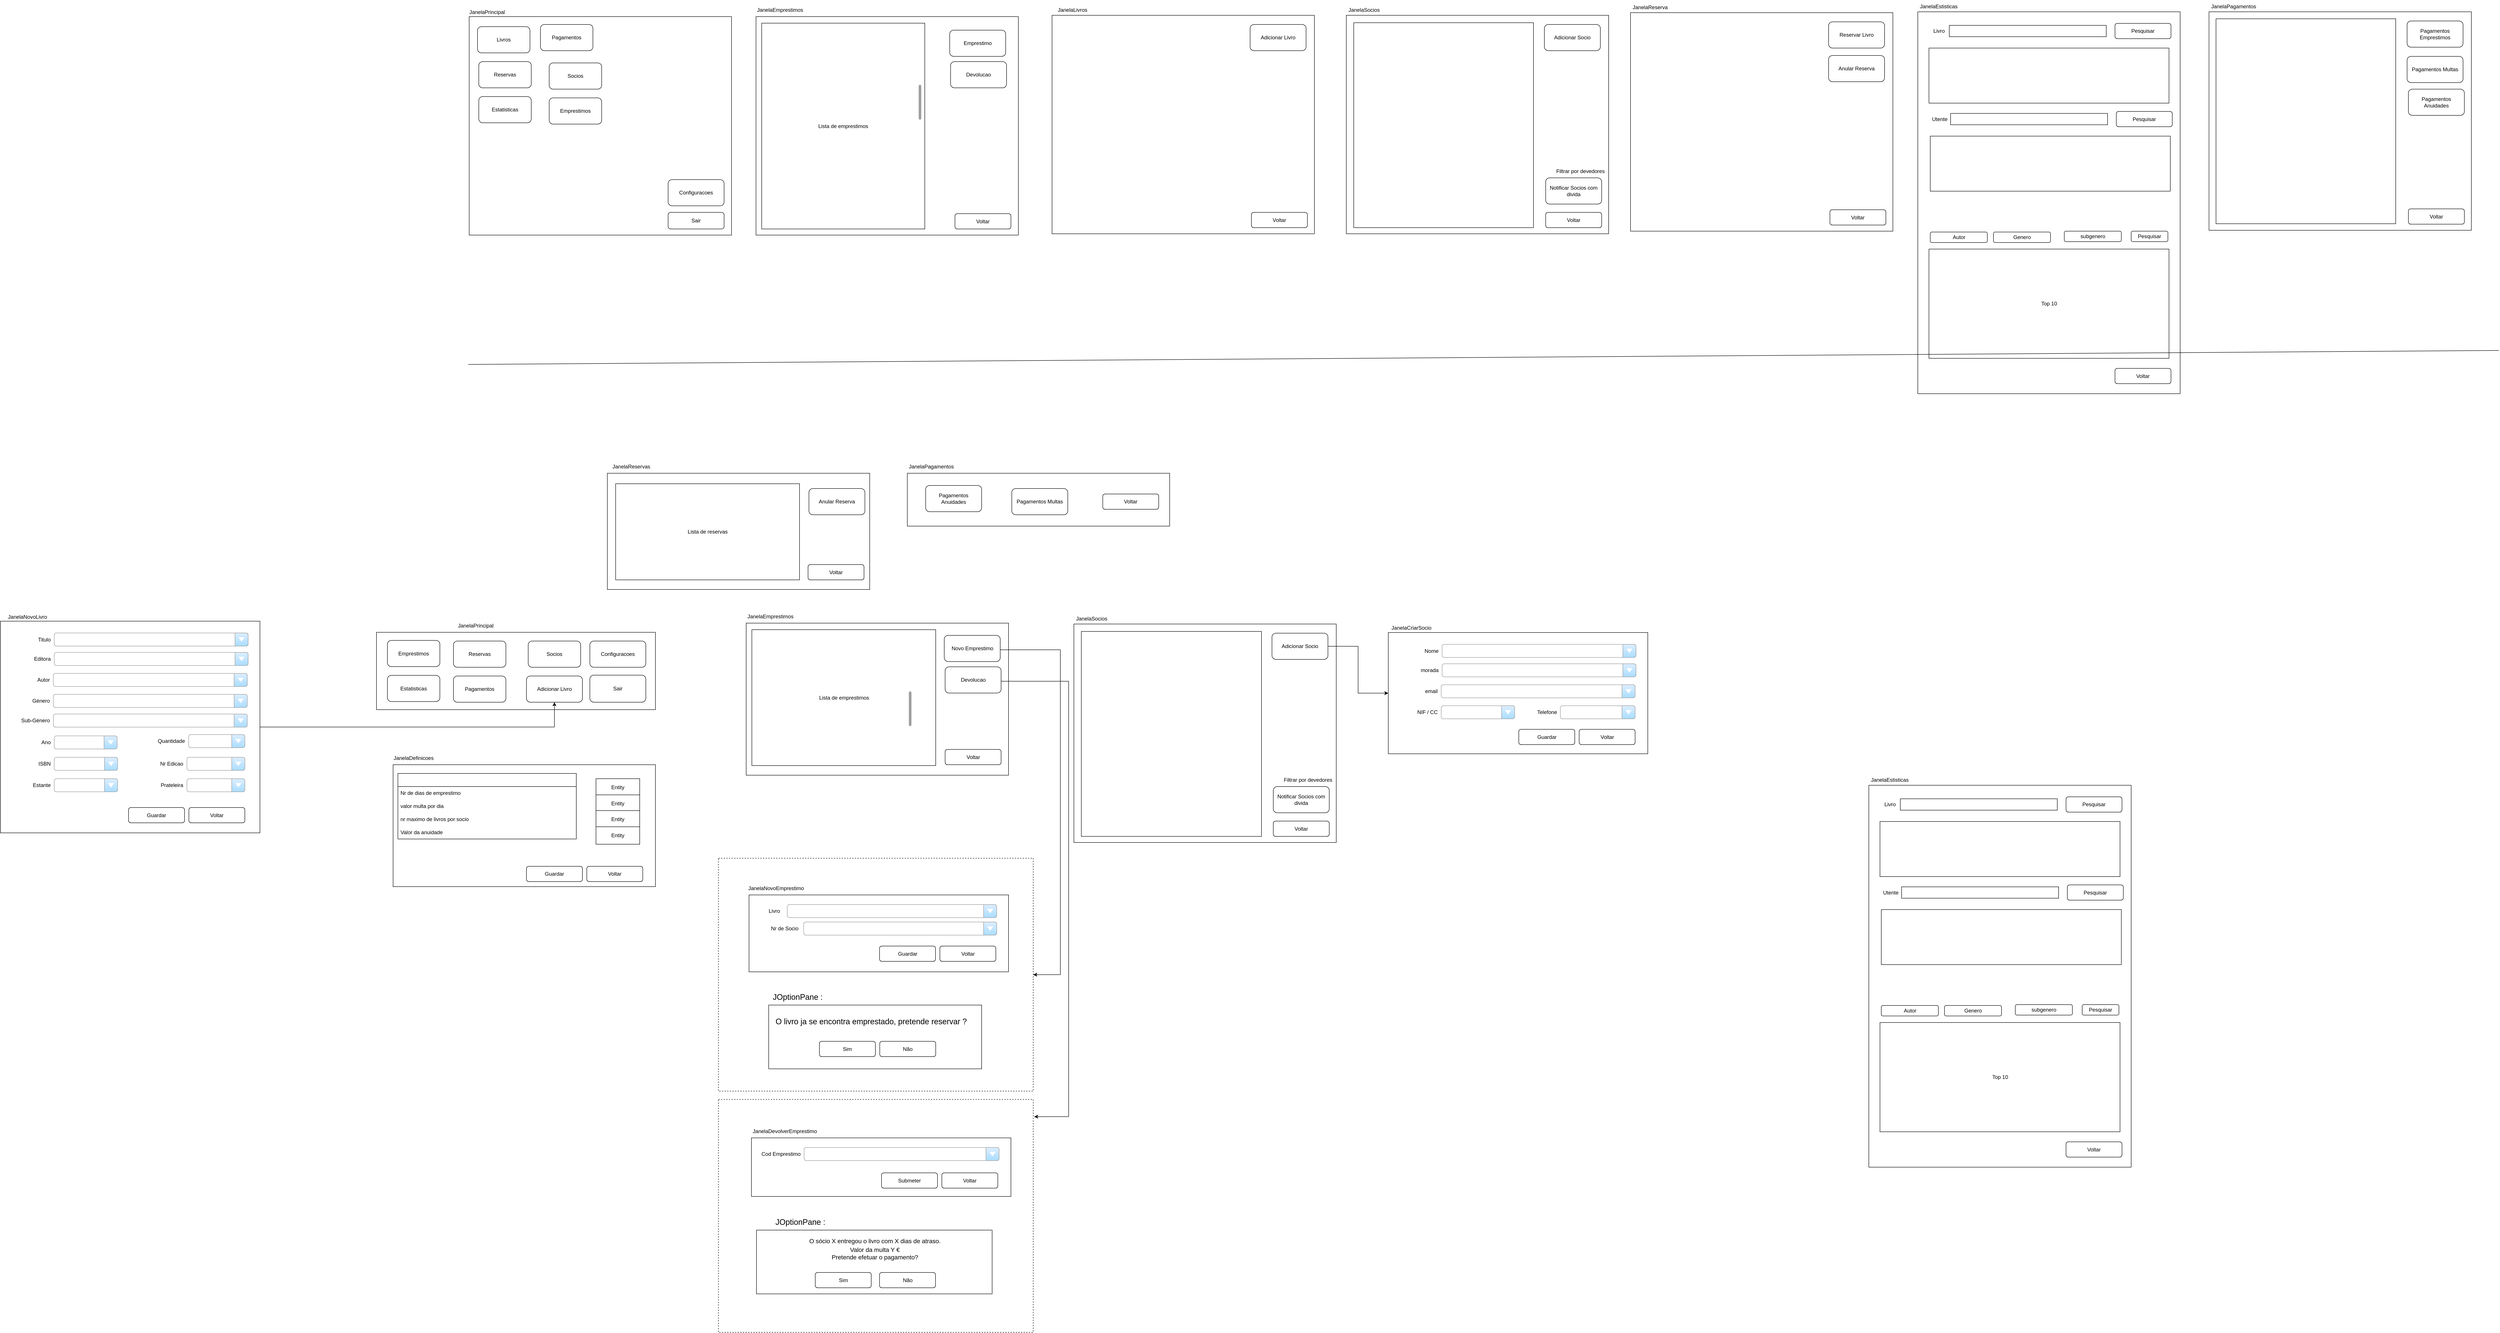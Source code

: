 <mxfile version="24.3.1" type="device">
  <diagram id="23iRSUPoRavnBvh4doch" name="Page-1">
    <mxGraphModel dx="6997" dy="2903" grid="0" gridSize="10" guides="1" tooltips="1" connect="1" arrows="1" fold="1" page="0" pageScale="1" pageWidth="827" pageHeight="1169" math="0" shadow="0">
      <root>
        <mxCell id="0" />
        <mxCell id="1" parent="0" />
        <mxCell id="NTMEfr_3e5SVXF3FYlu_-295" value="" style="rounded=0;whiteSpace=wrap;html=1;" vertex="1" parent="1">
          <mxGeometry x="-216" y="703" width="600" height="121" as="geometry" />
        </mxCell>
        <mxCell id="NTMEfr_3e5SVXF3FYlu_-289" value="" style="rounded=0;whiteSpace=wrap;html=1;" vertex="1" parent="1">
          <mxGeometry x="-902" y="703" width="600" height="266" as="geometry" />
        </mxCell>
        <mxCell id="NTMEfr_3e5SVXF3FYlu_-290" value="Voltar" style="rounded=1;whiteSpace=wrap;html=1;" vertex="1" parent="1">
          <mxGeometry x="-443" y="912" width="128" height="35" as="geometry" />
        </mxCell>
        <mxCell id="NTMEfr_3e5SVXF3FYlu_-225" value="" style="rounded=0;whiteSpace=wrap;html=1;fillColor=none;dashed=1;" vertex="1" parent="1">
          <mxGeometry x="-648" y="2136" width="720" height="533" as="geometry" />
        </mxCell>
        <mxCell id="NTMEfr_3e5SVXF3FYlu_-200" value="" style="rounded=0;whiteSpace=wrap;html=1;fillColor=none;dashed=1;" vertex="1" parent="1">
          <mxGeometry x="-648" y="1584" width="720" height="533" as="geometry" />
        </mxCell>
        <mxCell id="NTMEfr_3e5SVXF3FYlu_-193" value="" style="rounded=0;whiteSpace=wrap;html=1;" vertex="1" parent="1">
          <mxGeometry x="-533" y="1920" width="487" height="146" as="geometry" />
        </mxCell>
        <mxCell id="NTMEfr_3e5SVXF3FYlu_-19" value="" style="rounded=0;whiteSpace=wrap;html=1;" vertex="1" parent="1">
          <mxGeometry x="-562" y="-342" width="600" height="500" as="geometry" />
        </mxCell>
        <mxCell id="NTMEfr_3e5SVXF3FYlu_-22" value="Lista de emprestimos" style="rounded=0;whiteSpace=wrap;html=1;" vertex="1" parent="1">
          <mxGeometry x="-549" y="-327" width="373" height="471" as="geometry" />
        </mxCell>
        <mxCell id="2" value="" style="rounded=0;whiteSpace=wrap;html=1;" parent="1" vertex="1">
          <mxGeometry x="-1218" y="-342" width="600" height="500" as="geometry" />
        </mxCell>
        <mxCell id="NTMEfr_3e5SVXF3FYlu_-9" value="JanelaPrincipal" style="text;html=1;align=center;verticalAlign=middle;whiteSpace=wrap;rounded=0;" vertex="1" parent="1">
          <mxGeometry x="-1207" y="-367" width="60" height="30" as="geometry" />
        </mxCell>
        <mxCell id="NTMEfr_3e5SVXF3FYlu_-10" value="Configuracoes" style="rounded=1;whiteSpace=wrap;html=1;" vertex="1" parent="1">
          <mxGeometry x="-763" y="31" width="128" height="60" as="geometry" />
        </mxCell>
        <mxCell id="NTMEfr_3e5SVXF3FYlu_-11" value="Sair" style="rounded=1;whiteSpace=wrap;html=1;" vertex="1" parent="1">
          <mxGeometry x="-763" y="106" width="128" height="38" as="geometry" />
        </mxCell>
        <mxCell id="NTMEfr_3e5SVXF3FYlu_-12" value="Emprestimos" style="rounded=1;whiteSpace=wrap;html=1;" vertex="1" parent="1">
          <mxGeometry x="-1035" y="-156" width="120" height="60" as="geometry" />
        </mxCell>
        <mxCell id="NTMEfr_3e5SVXF3FYlu_-13" value="Livros" style="rounded=1;whiteSpace=wrap;html=1;" vertex="1" parent="1">
          <mxGeometry x="-1199" y="-319" width="120" height="60" as="geometry" />
        </mxCell>
        <mxCell id="NTMEfr_3e5SVXF3FYlu_-14" value="Reservas" style="rounded=1;whiteSpace=wrap;html=1;" vertex="1" parent="1">
          <mxGeometry x="-1196" y="-239" width="120" height="60" as="geometry" />
        </mxCell>
        <mxCell id="NTMEfr_3e5SVXF3FYlu_-15" value="Socios" style="rounded=1;whiteSpace=wrap;html=1;" vertex="1" parent="1">
          <mxGeometry x="-1035" y="-236" width="120" height="60" as="geometry" />
        </mxCell>
        <mxCell id="NTMEfr_3e5SVXF3FYlu_-16" value="Pagamentos" style="rounded=1;whiteSpace=wrap;html=1;" vertex="1" parent="1">
          <mxGeometry x="-1055" y="-324" width="120" height="60" as="geometry" />
        </mxCell>
        <mxCell id="NTMEfr_3e5SVXF3FYlu_-17" value="Estatisticas" style="rounded=1;whiteSpace=wrap;html=1;" vertex="1" parent="1">
          <mxGeometry x="-1196" y="-159" width="120" height="60" as="geometry" />
        </mxCell>
        <mxCell id="NTMEfr_3e5SVXF3FYlu_-20" value="JanelaEmprestimos" style="text;html=1;align=center;verticalAlign=middle;whiteSpace=wrap;rounded=0;" vertex="1" parent="1">
          <mxGeometry x="-562" y="-372" width="110" height="30" as="geometry" />
        </mxCell>
        <mxCell id="NTMEfr_3e5SVXF3FYlu_-21" value="" style="html=1;verticalLabelPosition=bottom;labelBackgroundColor=#ffffff;verticalAlign=top;shadow=0;dashed=0;strokeWidth=2;shape=mxgraph.ios7.misc.scroll_(vertical);fillColor=#a0a0a0;" vertex="1" parent="1">
          <mxGeometry x="-190" y="-186" width="6" height="80" as="geometry" />
        </mxCell>
        <mxCell id="NTMEfr_3e5SVXF3FYlu_-23" value="Emprestimo" style="rounded=1;whiteSpace=wrap;html=1;" vertex="1" parent="1">
          <mxGeometry x="-119" y="-311" width="128" height="60" as="geometry" />
        </mxCell>
        <mxCell id="NTMEfr_3e5SVXF3FYlu_-24" value="Devolucao" style="rounded=1;whiteSpace=wrap;html=1;" vertex="1" parent="1">
          <mxGeometry x="-117" y="-239" width="128" height="60" as="geometry" />
        </mxCell>
        <mxCell id="NTMEfr_3e5SVXF3FYlu_-25" value="Voltar" style="rounded=1;whiteSpace=wrap;html=1;" vertex="1" parent="1">
          <mxGeometry x="-107" y="109" width="128" height="35" as="geometry" />
        </mxCell>
        <mxCell id="NTMEfr_3e5SVXF3FYlu_-26" value="" style="rounded=0;whiteSpace=wrap;html=1;" vertex="1" parent="1">
          <mxGeometry x="115" y="-345" width="600" height="500" as="geometry" />
        </mxCell>
        <mxCell id="NTMEfr_3e5SVXF3FYlu_-28" value="JanelaLivros" style="text;html=1;align=center;verticalAlign=middle;whiteSpace=wrap;rounded=0;" vertex="1" parent="1">
          <mxGeometry x="107" y="-372" width="110" height="30" as="geometry" />
        </mxCell>
        <mxCell id="NTMEfr_3e5SVXF3FYlu_-30" value="Adicionar Livro" style="rounded=1;whiteSpace=wrap;html=1;" vertex="1" parent="1">
          <mxGeometry x="568" y="-324" width="128" height="60" as="geometry" />
        </mxCell>
        <mxCell id="NTMEfr_3e5SVXF3FYlu_-31" value="Voltar" style="rounded=1;whiteSpace=wrap;html=1;" vertex="1" parent="1">
          <mxGeometry x="571" y="106" width="128" height="35" as="geometry" />
        </mxCell>
        <mxCell id="NTMEfr_3e5SVXF3FYlu_-32" value="" style="rounded=0;whiteSpace=wrap;html=1;" vertex="1" parent="1">
          <mxGeometry x="788" y="-345" width="600" height="500" as="geometry" />
        </mxCell>
        <mxCell id="NTMEfr_3e5SVXF3FYlu_-33" value="JanelaSocios" style="text;html=1;align=left;verticalAlign=middle;whiteSpace=wrap;rounded=0;" vertex="1" parent="1">
          <mxGeometry x="791" y="-372" width="110" height="30" as="geometry" />
        </mxCell>
        <mxCell id="NTMEfr_3e5SVXF3FYlu_-34" value="Adicionar Socio" style="rounded=1;whiteSpace=wrap;html=1;" vertex="1" parent="1">
          <mxGeometry x="1241" y="-324" width="128" height="60" as="geometry" />
        </mxCell>
        <mxCell id="NTMEfr_3e5SVXF3FYlu_-35" value="Voltar" style="rounded=1;whiteSpace=wrap;html=1;" vertex="1" parent="1">
          <mxGeometry x="1244" y="106" width="128" height="35" as="geometry" />
        </mxCell>
        <mxCell id="NTMEfr_3e5SVXF3FYlu_-36" value="" style="rounded=0;whiteSpace=wrap;html=1;" vertex="1" parent="1">
          <mxGeometry x="1438" y="-351" width="600" height="500" as="geometry" />
        </mxCell>
        <mxCell id="NTMEfr_3e5SVXF3FYlu_-37" value="JanelaReserva" style="text;html=1;align=left;verticalAlign=middle;whiteSpace=wrap;rounded=0;" vertex="1" parent="1">
          <mxGeometry x="1441" y="-378" width="110" height="30" as="geometry" />
        </mxCell>
        <mxCell id="NTMEfr_3e5SVXF3FYlu_-38" value="Reservar Livro" style="rounded=1;whiteSpace=wrap;html=1;" vertex="1" parent="1">
          <mxGeometry x="1891" y="-330" width="128" height="60" as="geometry" />
        </mxCell>
        <mxCell id="NTMEfr_3e5SVXF3FYlu_-39" value="Voltar" style="rounded=1;whiteSpace=wrap;html=1;" vertex="1" parent="1">
          <mxGeometry x="1894" y="100" width="128" height="35" as="geometry" />
        </mxCell>
        <mxCell id="NTMEfr_3e5SVXF3FYlu_-40" value="Anular Reserva" style="rounded=1;whiteSpace=wrap;html=1;" vertex="1" parent="1">
          <mxGeometry x="1891" y="-253" width="128" height="60" as="geometry" />
        </mxCell>
        <mxCell id="NTMEfr_3e5SVXF3FYlu_-41" value="" style="rounded=0;whiteSpace=wrap;html=1;" vertex="1" parent="1">
          <mxGeometry x="2095" y="-353" width="600" height="874" as="geometry" />
        </mxCell>
        <mxCell id="NTMEfr_3e5SVXF3FYlu_-42" value="JanelaEstisticas" style="text;html=1;align=left;verticalAlign=middle;whiteSpace=wrap;rounded=0;" vertex="1" parent="1">
          <mxGeometry x="2098" y="-380" width="110" height="30" as="geometry" />
        </mxCell>
        <mxCell id="NTMEfr_3e5SVXF3FYlu_-44" value="Voltar" style="rounded=1;whiteSpace=wrap;html=1;" vertex="1" parent="1">
          <mxGeometry x="2546" y="463" width="128" height="35" as="geometry" />
        </mxCell>
        <mxCell id="NTMEfr_3e5SVXF3FYlu_-46" value="" style="rounded=0;whiteSpace=wrap;html=1;" vertex="1" parent="1">
          <mxGeometry x="2167" y="-322" width="359" height="26" as="geometry" />
        </mxCell>
        <mxCell id="NTMEfr_3e5SVXF3FYlu_-47" value="Livro&amp;nbsp;" style="text;html=1;align=right;verticalAlign=middle;whiteSpace=wrap;rounded=0;" vertex="1" parent="1">
          <mxGeometry x="2102" y="-324" width="60" height="30" as="geometry" />
        </mxCell>
        <mxCell id="NTMEfr_3e5SVXF3FYlu_-49" value="Pesquisar" style="rounded=1;whiteSpace=wrap;html=1;" vertex="1" parent="1">
          <mxGeometry x="2546" y="-326.5" width="128" height="35" as="geometry" />
        </mxCell>
        <mxCell id="NTMEfr_3e5SVXF3FYlu_-50" value="" style="rounded=0;whiteSpace=wrap;html=1;" vertex="1" parent="1">
          <mxGeometry x="2120.5" y="-270" width="549" height="126" as="geometry" />
        </mxCell>
        <mxCell id="NTMEfr_3e5SVXF3FYlu_-53" value="" style="rounded=0;whiteSpace=wrap;html=1;" vertex="1" parent="1">
          <mxGeometry x="2170" y="-120.5" width="359" height="26" as="geometry" />
        </mxCell>
        <mxCell id="NTMEfr_3e5SVXF3FYlu_-54" value="Utente" style="text;html=1;align=right;verticalAlign=middle;whiteSpace=wrap;rounded=0;" vertex="1" parent="1">
          <mxGeometry x="2105" y="-122.5" width="60" height="30" as="geometry" />
        </mxCell>
        <mxCell id="NTMEfr_3e5SVXF3FYlu_-55" value="Pesquisar" style="rounded=1;whiteSpace=wrap;html=1;" vertex="1" parent="1">
          <mxGeometry x="2549" y="-125" width="128" height="35" as="geometry" />
        </mxCell>
        <mxCell id="NTMEfr_3e5SVXF3FYlu_-56" value="" style="rounded=0;whiteSpace=wrap;html=1;" vertex="1" parent="1">
          <mxGeometry x="2123.5" y="-68.5" width="549" height="126" as="geometry" />
        </mxCell>
        <mxCell id="NTMEfr_3e5SVXF3FYlu_-57" value="Top 10" style="rounded=0;whiteSpace=wrap;html=1;rotation=0;" vertex="1" parent="1">
          <mxGeometry x="2120.5" y="190" width="549" height="250" as="geometry" />
        </mxCell>
        <mxCell id="NTMEfr_3e5SVXF3FYlu_-58" value="Autor" style="rounded=1;whiteSpace=wrap;html=1;" vertex="1" parent="1">
          <mxGeometry x="2123.5" y="151" width="130.5" height="24" as="geometry" />
        </mxCell>
        <mxCell id="NTMEfr_3e5SVXF3FYlu_-59" value="Genero" style="rounded=1;whiteSpace=wrap;html=1;" vertex="1" parent="1">
          <mxGeometry x="2268" y="151" width="130.5" height="24" as="geometry" />
        </mxCell>
        <mxCell id="NTMEfr_3e5SVXF3FYlu_-60" value="subgenero" style="rounded=1;whiteSpace=wrap;html=1;" vertex="1" parent="1">
          <mxGeometry x="2430" y="149" width="130.5" height="24" as="geometry" />
        </mxCell>
        <mxCell id="NTMEfr_3e5SVXF3FYlu_-61" value="Pesquisar" style="rounded=1;whiteSpace=wrap;html=1;" vertex="1" parent="1">
          <mxGeometry x="2583" y="149" width="84" height="24" as="geometry" />
        </mxCell>
        <mxCell id="NTMEfr_3e5SVXF3FYlu_-63" value="" style="rounded=0;whiteSpace=wrap;html=1;" vertex="1" parent="1">
          <mxGeometry x="2761" y="-353" width="600" height="500" as="geometry" />
        </mxCell>
        <mxCell id="NTMEfr_3e5SVXF3FYlu_-64" value="JanelaPagamentos" style="text;html=1;align=left;verticalAlign=middle;whiteSpace=wrap;rounded=0;" vertex="1" parent="1">
          <mxGeometry x="2764" y="-380" width="110" height="30" as="geometry" />
        </mxCell>
        <mxCell id="NTMEfr_3e5SVXF3FYlu_-65" value="Pagamentos Emprestimos" style="rounded=1;whiteSpace=wrap;html=1;" vertex="1" parent="1">
          <mxGeometry x="3214" y="-332" width="128" height="60" as="geometry" />
        </mxCell>
        <mxCell id="NTMEfr_3e5SVXF3FYlu_-66" value="Voltar" style="rounded=1;whiteSpace=wrap;html=1;" vertex="1" parent="1">
          <mxGeometry x="3217" y="98" width="128" height="35" as="geometry" />
        </mxCell>
        <mxCell id="NTMEfr_3e5SVXF3FYlu_-68" value="Pagamentos Multas" style="rounded=1;whiteSpace=wrap;html=1;" vertex="1" parent="1">
          <mxGeometry x="3214" y="-251" width="128" height="60" as="geometry" />
        </mxCell>
        <mxCell id="NTMEfr_3e5SVXF3FYlu_-69" value="Pagamentos Anuidades" style="rounded=1;whiteSpace=wrap;html=1;" vertex="1" parent="1">
          <mxGeometry x="3217" y="-176" width="128" height="60" as="geometry" />
        </mxCell>
        <mxCell id="NTMEfr_3e5SVXF3FYlu_-70" value="" style="rounded=0;whiteSpace=wrap;html=1;" vertex="1" parent="1">
          <mxGeometry x="2777" y="-337" width="411" height="469" as="geometry" />
        </mxCell>
        <mxCell id="NTMEfr_3e5SVXF3FYlu_-71" value="" style="rounded=0;whiteSpace=wrap;html=1;" vertex="1" parent="1">
          <mxGeometry x="805" y="-328" width="411" height="469" as="geometry" />
        </mxCell>
        <mxCell id="NTMEfr_3e5SVXF3FYlu_-72" value="Notificar Socios com divida" style="rounded=1;whiteSpace=wrap;html=1;" vertex="1" parent="1">
          <mxGeometry x="1244" y="27" width="128" height="60" as="geometry" />
        </mxCell>
        <mxCell id="NTMEfr_3e5SVXF3FYlu_-73" value="" style="shape=image;html=1;verticalAlign=top;verticalLabelPosition=bottom;labelBackgroundColor=#ffffff;imageAspect=0;aspect=fixed;image=https://cdn2.iconfinder.com/data/icons/boxicons-regular-vol-1/24/bx-check-square-128.png" vertex="1" parent="1">
          <mxGeometry x="1244" y="3" width="19" height="19" as="geometry" />
        </mxCell>
        <mxCell id="NTMEfr_3e5SVXF3FYlu_-74" value="Filtrar por devedores" style="text;html=1;align=center;verticalAlign=middle;whiteSpace=wrap;rounded=0;" vertex="1" parent="1">
          <mxGeometry x="1259" y="-3" width="129" height="30" as="geometry" />
        </mxCell>
        <mxCell id="NTMEfr_3e5SVXF3FYlu_-85" value="" style="endArrow=none;html=1;rounded=0;" edge="1" parent="1">
          <mxGeometry width="50" height="50" relative="1" as="geometry">
            <mxPoint x="-1220" y="454" as="sourcePoint" />
            <mxPoint x="3424" y="422" as="targetPoint" />
          </mxGeometry>
        </mxCell>
        <mxCell id="NTMEfr_3e5SVXF3FYlu_-86" value="" style="rounded=0;whiteSpace=wrap;html=1;" vertex="1" parent="1">
          <mxGeometry x="-584.5" y="1046" width="600" height="348" as="geometry" />
        </mxCell>
        <mxCell id="NTMEfr_3e5SVXF3FYlu_-87" value="Lista de emprestimos" style="rounded=0;whiteSpace=wrap;html=1;" vertex="1" parent="1">
          <mxGeometry x="-571.5" y="1061" width="420.5" height="311" as="geometry" />
        </mxCell>
        <mxCell id="NTMEfr_3e5SVXF3FYlu_-88" value="" style="rounded=0;whiteSpace=wrap;html=1;" vertex="1" parent="1">
          <mxGeometry x="-1430" y="1067" width="638" height="177" as="geometry" />
        </mxCell>
        <mxCell id="NTMEfr_3e5SVXF3FYlu_-89" value="JanelaPrincipal" style="text;html=1;align=center;verticalAlign=middle;whiteSpace=wrap;rounded=0;" vertex="1" parent="1">
          <mxGeometry x="-1233" y="1037" width="60" height="30" as="geometry" />
        </mxCell>
        <mxCell id="NTMEfr_3e5SVXF3FYlu_-90" value="Configuracoes" style="rounded=1;whiteSpace=wrap;html=1;" vertex="1" parent="1">
          <mxGeometry x="-942" y="1087" width="128" height="60" as="geometry" />
        </mxCell>
        <mxCell id="NTMEfr_3e5SVXF3FYlu_-91" value="Sair" style="rounded=1;whiteSpace=wrap;html=1;" vertex="1" parent="1">
          <mxGeometry x="-942" y="1165" width="128" height="62" as="geometry" />
        </mxCell>
        <mxCell id="NTMEfr_3e5SVXF3FYlu_-92" value="Emprestimos" style="rounded=1;whiteSpace=wrap;html=1;" vertex="1" parent="1">
          <mxGeometry x="-1405" y="1085.5" width="120" height="60" as="geometry" />
        </mxCell>
        <mxCell id="NTMEfr_3e5SVXF3FYlu_-95" value="Socios" style="rounded=1;whiteSpace=wrap;html=1;" vertex="1" parent="1">
          <mxGeometry x="-1083" y="1087" width="120" height="60" as="geometry" />
        </mxCell>
        <mxCell id="NTMEfr_3e5SVXF3FYlu_-97" value="Estatisticas" style="rounded=1;whiteSpace=wrap;html=1;" vertex="1" parent="1">
          <mxGeometry x="-1405" y="1165.5" width="120" height="60" as="geometry" />
        </mxCell>
        <mxCell id="NTMEfr_3e5SVXF3FYlu_-98" value="JanelaEmprestimos" style="text;html=1;align=center;verticalAlign=middle;whiteSpace=wrap;rounded=0;" vertex="1" parent="1">
          <mxGeometry x="-584.5" y="1016" width="110" height="30" as="geometry" />
        </mxCell>
        <mxCell id="NTMEfr_3e5SVXF3FYlu_-99" value="" style="html=1;verticalLabelPosition=bottom;labelBackgroundColor=#ffffff;verticalAlign=top;shadow=0;dashed=0;strokeWidth=2;shape=mxgraph.ios7.misc.scroll_(vertical);fillColor=#a0a0a0;" vertex="1" parent="1">
          <mxGeometry x="-212.5" y="1202" width="6" height="80" as="geometry" />
        </mxCell>
        <mxCell id="NTMEfr_3e5SVXF3FYlu_-201" style="edgeStyle=orthogonalEdgeStyle;rounded=0;orthogonalLoop=1;jettySize=auto;html=1;exitX=1;exitY=0.5;exitDx=0;exitDy=0;entryX=1;entryY=0.5;entryDx=0;entryDy=0;" edge="1" parent="1" source="NTMEfr_3e5SVXF3FYlu_-100" target="NTMEfr_3e5SVXF3FYlu_-200">
          <mxGeometry relative="1" as="geometry">
            <Array as="points">
              <mxPoint x="134" y="1107" />
              <mxPoint x="134" y="1850" />
            </Array>
          </mxGeometry>
        </mxCell>
        <mxCell id="NTMEfr_3e5SVXF3FYlu_-100" value="Novo Emprestimo" style="rounded=1;whiteSpace=wrap;html=1;" vertex="1" parent="1">
          <mxGeometry x="-131.5" y="1074" width="128" height="60" as="geometry" />
        </mxCell>
        <mxCell id="NTMEfr_3e5SVXF3FYlu_-101" value="Devolucao" style="rounded=1;whiteSpace=wrap;html=1;" vertex="1" parent="1">
          <mxGeometry x="-129.5" y="1146" width="128" height="60" as="geometry" />
        </mxCell>
        <mxCell id="NTMEfr_3e5SVXF3FYlu_-102" value="Voltar" style="rounded=1;whiteSpace=wrap;html=1;" vertex="1" parent="1">
          <mxGeometry x="-129.5" y="1335" width="128" height="35" as="geometry" />
        </mxCell>
        <mxCell id="NTMEfr_3e5SVXF3FYlu_-105" value="Adicionar Livro" style="rounded=1;whiteSpace=wrap;html=1;" vertex="1" parent="1">
          <mxGeometry x="-1087" y="1167" width="128" height="60" as="geometry" />
        </mxCell>
        <mxCell id="NTMEfr_3e5SVXF3FYlu_-107" value="" style="rounded=0;whiteSpace=wrap;html=1;" vertex="1" parent="1">
          <mxGeometry x="165" y="1048" width="600" height="500" as="geometry" />
        </mxCell>
        <mxCell id="NTMEfr_3e5SVXF3FYlu_-108" value="JanelaSocios" style="text;html=1;align=left;verticalAlign=middle;whiteSpace=wrap;rounded=0;" vertex="1" parent="1">
          <mxGeometry x="168" y="1021" width="110" height="30" as="geometry" />
        </mxCell>
        <mxCell id="NTMEfr_3e5SVXF3FYlu_-287" style="edgeStyle=orthogonalEdgeStyle;rounded=0;orthogonalLoop=1;jettySize=auto;html=1;exitX=1;exitY=0.5;exitDx=0;exitDy=0;entryX=0;entryY=0.5;entryDx=0;entryDy=0;" edge="1" parent="1" source="NTMEfr_3e5SVXF3FYlu_-109" target="NTMEfr_3e5SVXF3FYlu_-261">
          <mxGeometry relative="1" as="geometry" />
        </mxCell>
        <mxCell id="NTMEfr_3e5SVXF3FYlu_-109" value="Adicionar Socio" style="rounded=1;whiteSpace=wrap;html=1;" vertex="1" parent="1">
          <mxGeometry x="618" y="1069" width="128" height="60" as="geometry" />
        </mxCell>
        <mxCell id="NTMEfr_3e5SVXF3FYlu_-110" value="Voltar" style="rounded=1;whiteSpace=wrap;html=1;" vertex="1" parent="1">
          <mxGeometry x="621" y="1499" width="128" height="35" as="geometry" />
        </mxCell>
        <mxCell id="NTMEfr_3e5SVXF3FYlu_-115" value="Anular Reserva" style="rounded=1;whiteSpace=wrap;html=1;" vertex="1" parent="1">
          <mxGeometry x="-441" y="738" width="128" height="60" as="geometry" />
        </mxCell>
        <mxCell id="NTMEfr_3e5SVXF3FYlu_-116" value="" style="rounded=0;whiteSpace=wrap;html=1;" vertex="1" parent="1">
          <mxGeometry x="1983" y="1417" width="600" height="874" as="geometry" />
        </mxCell>
        <mxCell id="NTMEfr_3e5SVXF3FYlu_-117" value="JanelaEstisticas" style="text;html=1;align=left;verticalAlign=middle;whiteSpace=wrap;rounded=0;" vertex="1" parent="1">
          <mxGeometry x="1986" y="1390" width="110" height="30" as="geometry" />
        </mxCell>
        <mxCell id="NTMEfr_3e5SVXF3FYlu_-118" value="Voltar" style="rounded=1;whiteSpace=wrap;html=1;" vertex="1" parent="1">
          <mxGeometry x="2434" y="2233" width="128" height="35" as="geometry" />
        </mxCell>
        <mxCell id="NTMEfr_3e5SVXF3FYlu_-119" value="" style="rounded=0;whiteSpace=wrap;html=1;" vertex="1" parent="1">
          <mxGeometry x="2055" y="1448" width="359" height="26" as="geometry" />
        </mxCell>
        <mxCell id="NTMEfr_3e5SVXF3FYlu_-120" value="Livro&amp;nbsp;" style="text;html=1;align=right;verticalAlign=middle;whiteSpace=wrap;rounded=0;" vertex="1" parent="1">
          <mxGeometry x="1990" y="1446" width="60" height="30" as="geometry" />
        </mxCell>
        <mxCell id="NTMEfr_3e5SVXF3FYlu_-121" value="Pesquisar" style="rounded=1;whiteSpace=wrap;html=1;" vertex="1" parent="1">
          <mxGeometry x="2434" y="1443.5" width="128" height="35" as="geometry" />
        </mxCell>
        <mxCell id="NTMEfr_3e5SVXF3FYlu_-122" value="" style="rounded=0;whiteSpace=wrap;html=1;" vertex="1" parent="1">
          <mxGeometry x="2008.5" y="1500" width="549" height="126" as="geometry" />
        </mxCell>
        <mxCell id="NTMEfr_3e5SVXF3FYlu_-123" value="" style="rounded=0;whiteSpace=wrap;html=1;" vertex="1" parent="1">
          <mxGeometry x="2058" y="1649.5" width="359" height="26" as="geometry" />
        </mxCell>
        <mxCell id="NTMEfr_3e5SVXF3FYlu_-124" value="Utente" style="text;html=1;align=right;verticalAlign=middle;whiteSpace=wrap;rounded=0;" vertex="1" parent="1">
          <mxGeometry x="1993" y="1647.5" width="60" height="30" as="geometry" />
        </mxCell>
        <mxCell id="NTMEfr_3e5SVXF3FYlu_-125" value="Pesquisar" style="rounded=1;whiteSpace=wrap;html=1;" vertex="1" parent="1">
          <mxGeometry x="2437" y="1645" width="128" height="35" as="geometry" />
        </mxCell>
        <mxCell id="NTMEfr_3e5SVXF3FYlu_-126" value="" style="rounded=0;whiteSpace=wrap;html=1;" vertex="1" parent="1">
          <mxGeometry x="2011.5" y="1701.5" width="549" height="126" as="geometry" />
        </mxCell>
        <mxCell id="NTMEfr_3e5SVXF3FYlu_-127" value="Top 10" style="rounded=0;whiteSpace=wrap;html=1;rotation=0;" vertex="1" parent="1">
          <mxGeometry x="2008.5" y="1960" width="549" height="250" as="geometry" />
        </mxCell>
        <mxCell id="NTMEfr_3e5SVXF3FYlu_-128" value="Autor" style="rounded=1;whiteSpace=wrap;html=1;" vertex="1" parent="1">
          <mxGeometry x="2011.5" y="1921" width="130.5" height="24" as="geometry" />
        </mxCell>
        <mxCell id="NTMEfr_3e5SVXF3FYlu_-129" value="Genero" style="rounded=1;whiteSpace=wrap;html=1;" vertex="1" parent="1">
          <mxGeometry x="2156" y="1921" width="130.5" height="24" as="geometry" />
        </mxCell>
        <mxCell id="NTMEfr_3e5SVXF3FYlu_-130" value="subgenero" style="rounded=1;whiteSpace=wrap;html=1;" vertex="1" parent="1">
          <mxGeometry x="2318" y="1919" width="130.5" height="24" as="geometry" />
        </mxCell>
        <mxCell id="NTMEfr_3e5SVXF3FYlu_-131" value="Pesquisar" style="rounded=1;whiteSpace=wrap;html=1;" vertex="1" parent="1">
          <mxGeometry x="2471" y="1919" width="84" height="24" as="geometry" />
        </mxCell>
        <mxCell id="NTMEfr_3e5SVXF3FYlu_-132" value="" style="rounded=0;whiteSpace=wrap;html=1;" vertex="1" parent="1">
          <mxGeometry x="182" y="1065" width="412" height="469" as="geometry" />
        </mxCell>
        <mxCell id="NTMEfr_3e5SVXF3FYlu_-133" value="Notificar Socios com divida" style="rounded=1;whiteSpace=wrap;html=1;" vertex="1" parent="1">
          <mxGeometry x="621" y="1420" width="128" height="60" as="geometry" />
        </mxCell>
        <mxCell id="NTMEfr_3e5SVXF3FYlu_-134" value="" style="shape=image;html=1;verticalAlign=top;verticalLabelPosition=bottom;labelBackgroundColor=#ffffff;imageAspect=0;aspect=fixed;image=https://cdn2.iconfinder.com/data/icons/boxicons-regular-vol-1/24/bx-check-square-128.png" vertex="1" parent="1">
          <mxGeometry x="621" y="1396" width="19" height="19" as="geometry" />
        </mxCell>
        <mxCell id="NTMEfr_3e5SVXF3FYlu_-135" value="Filtrar por devedores" style="text;html=1;align=center;verticalAlign=middle;whiteSpace=wrap;rounded=0;" vertex="1" parent="1">
          <mxGeometry x="636" y="1390" width="129" height="30" as="geometry" />
        </mxCell>
        <mxCell id="NTMEfr_3e5SVXF3FYlu_-136" value="Pagamentos Anuidades" style="rounded=1;whiteSpace=wrap;html=1;" vertex="1" parent="1">
          <mxGeometry x="-174" y="731" width="128" height="60" as="geometry" />
        </mxCell>
        <mxCell id="NTMEfr_3e5SVXF3FYlu_-145" value="Lista de reservas" style="rounded=0;whiteSpace=wrap;html=1;" vertex="1" parent="1">
          <mxGeometry x="-883" y="727" width="420.5" height="220" as="geometry" />
        </mxCell>
        <mxCell id="NTMEfr_3e5SVXF3FYlu_-161" value="" style="rounded=0;whiteSpace=wrap;html=1;" vertex="1" parent="1">
          <mxGeometry x="-1392" y="1370" width="600" height="279" as="geometry" />
        </mxCell>
        <mxCell id="NTMEfr_3e5SVXF3FYlu_-162" value="JanelaDefinicoes" style="text;html=1;align=center;verticalAlign=middle;whiteSpace=wrap;rounded=0;" vertex="1" parent="1">
          <mxGeometry x="-1375" y="1340" width="60" height="30" as="geometry" />
        </mxCell>
        <mxCell id="NTMEfr_3e5SVXF3FYlu_-166" value="" style="swimlane;fontStyle=0;childLayout=stackLayout;horizontal=1;startSize=30;horizontalStack=0;resizeParent=1;resizeParentMax=0;resizeLast=0;collapsible=1;marginBottom=0;whiteSpace=wrap;html=1;" vertex="1" parent="1">
          <mxGeometry x="-1381" y="1390" width="408" height="150" as="geometry" />
        </mxCell>
        <mxCell id="NTMEfr_3e5SVXF3FYlu_-167" value="Nr de dias de emprestimo" style="text;strokeColor=none;fillColor=none;align=left;verticalAlign=middle;spacingLeft=4;spacingRight=4;overflow=hidden;points=[[0,0.5],[1,0.5]];portConstraint=eastwest;rotatable=0;whiteSpace=wrap;html=1;" vertex="1" parent="NTMEfr_3e5SVXF3FYlu_-166">
          <mxGeometry y="30" width="408" height="30" as="geometry" />
        </mxCell>
        <mxCell id="NTMEfr_3e5SVXF3FYlu_-168" value="valor multa por dia" style="text;strokeColor=none;fillColor=none;align=left;verticalAlign=middle;spacingLeft=4;spacingRight=4;overflow=hidden;points=[[0,0.5],[1,0.5]];portConstraint=eastwest;rotatable=0;whiteSpace=wrap;html=1;" vertex="1" parent="NTMEfr_3e5SVXF3FYlu_-166">
          <mxGeometry y="60" width="408" height="30" as="geometry" />
        </mxCell>
        <mxCell id="NTMEfr_3e5SVXF3FYlu_-169" value="nr maximo de livros por socio" style="text;strokeColor=none;fillColor=none;align=left;verticalAlign=middle;spacingLeft=4;spacingRight=4;overflow=hidden;points=[[0,0.5],[1,0.5]];portConstraint=eastwest;rotatable=0;whiteSpace=wrap;html=1;" vertex="1" parent="NTMEfr_3e5SVXF3FYlu_-166">
          <mxGeometry y="90" width="408" height="30" as="geometry" />
        </mxCell>
        <mxCell id="NTMEfr_3e5SVXF3FYlu_-174" value="Valor da anuidade" style="text;strokeColor=none;fillColor=none;align=left;verticalAlign=middle;spacingLeft=4;spacingRight=4;overflow=hidden;points=[[0,0.5],[1,0.5]];portConstraint=eastwest;rotatable=0;whiteSpace=wrap;html=1;" vertex="1" parent="NTMEfr_3e5SVXF3FYlu_-166">
          <mxGeometry y="120" width="408" height="30" as="geometry" />
        </mxCell>
        <mxCell id="NTMEfr_3e5SVXF3FYlu_-175" value="Entity" style="whiteSpace=wrap;html=1;align=center;" vertex="1" parent="1">
          <mxGeometry x="-928" y="1402" width="100" height="40" as="geometry" />
        </mxCell>
        <mxCell id="NTMEfr_3e5SVXF3FYlu_-176" value="Entity" style="whiteSpace=wrap;html=1;align=center;" vertex="1" parent="1">
          <mxGeometry x="-928" y="1439" width="100" height="40" as="geometry" />
        </mxCell>
        <mxCell id="NTMEfr_3e5SVXF3FYlu_-177" value="Entity" style="whiteSpace=wrap;html=1;align=center;" vertex="1" parent="1">
          <mxGeometry x="-928" y="1475" width="100" height="40" as="geometry" />
        </mxCell>
        <mxCell id="NTMEfr_3e5SVXF3FYlu_-178" value="Entity" style="whiteSpace=wrap;html=1;align=center;" vertex="1" parent="1">
          <mxGeometry x="-928" y="1512" width="100" height="40" as="geometry" />
        </mxCell>
        <mxCell id="NTMEfr_3e5SVXF3FYlu_-179" value="Voltar" style="rounded=1;whiteSpace=wrap;html=1;" vertex="1" parent="1">
          <mxGeometry x="-949" y="1602.5" width="128" height="35" as="geometry" />
        </mxCell>
        <mxCell id="NTMEfr_3e5SVXF3FYlu_-181" value="Guardar" style="rounded=1;whiteSpace=wrap;html=1;" vertex="1" parent="1">
          <mxGeometry x="-1087" y="1602.5" width="128" height="35" as="geometry" />
        </mxCell>
        <mxCell id="NTMEfr_3e5SVXF3FYlu_-182" value="" style="rounded=0;whiteSpace=wrap;html=1;" vertex="1" parent="1">
          <mxGeometry x="-578" y="1668" width="593.5" height="176" as="geometry" />
        </mxCell>
        <mxCell id="NTMEfr_3e5SVXF3FYlu_-183" value="JanelaNovoEmprestimo" style="text;html=1;align=center;verticalAlign=middle;whiteSpace=wrap;rounded=0;" vertex="1" parent="1">
          <mxGeometry x="-571.5" y="1638" width="110" height="30" as="geometry" />
        </mxCell>
        <mxCell id="NTMEfr_3e5SVXF3FYlu_-184" value="Livro" style="text;html=1;align=right;verticalAlign=middle;whiteSpace=wrap;rounded=0;" vertex="1" parent="1">
          <mxGeometry x="-565" y="1690" width="60" height="30" as="geometry" />
        </mxCell>
        <mxCell id="NTMEfr_3e5SVXF3FYlu_-186" value="" style="strokeWidth=1;shadow=0;dashed=0;align=center;html=1;shape=mxgraph.mockup.forms.comboBox;strokeColor=#999999;fillColor=#ddeeff;align=left;fillColor2=#aaddff;mainText=;fontColor=#666666;fontSize=17;spacingLeft=3;" vertex="1" parent="1">
          <mxGeometry x="-490.5" y="1690" width="479" height="30" as="geometry" />
        </mxCell>
        <mxCell id="NTMEfr_3e5SVXF3FYlu_-187" value="Nr de Socio" style="text;html=1;align=right;verticalAlign=middle;whiteSpace=wrap;rounded=0;" vertex="1" parent="1">
          <mxGeometry x="-565" y="1730" width="102" height="30" as="geometry" />
        </mxCell>
        <mxCell id="NTMEfr_3e5SVXF3FYlu_-188" value="" style="strokeWidth=1;shadow=0;dashed=0;align=center;html=1;shape=mxgraph.mockup.forms.comboBox;strokeColor=#999999;fillColor=#ddeeff;align=left;fillColor2=#aaddff;mainText=;fontColor=#666666;fontSize=17;spacingLeft=3;" vertex="1" parent="1">
          <mxGeometry x="-453" y="1730" width="441.5" height="30" as="geometry" />
        </mxCell>
        <mxCell id="NTMEfr_3e5SVXF3FYlu_-189" value="Não" style="rounded=1;whiteSpace=wrap;html=1;" vertex="1" parent="1">
          <mxGeometry x="-279" y="2003" width="128" height="35" as="geometry" />
        </mxCell>
        <mxCell id="NTMEfr_3e5SVXF3FYlu_-190" value="Sim" style="rounded=1;whiteSpace=wrap;html=1;" vertex="1" parent="1">
          <mxGeometry x="-417" y="2003" width="128" height="35" as="geometry" />
        </mxCell>
        <mxCell id="NTMEfr_3e5SVXF3FYlu_-192" value="&lt;h1 class=&quot;indIKd GW0XC cS4Vcb-pGL6qe-fwJd0c&quot; style=&quot;font-family: &amp;quot;Google Sans&amp;quot;, arial, sans-serif; font-size: 18px; font-weight: 400; margin: 0px; padding: 0px; color: var(--uv-styles-color-text-emphasis); line-height: 24px; flex: 1 1 auto; overflow: hidden; text-decoration-line: none; text-overflow: ellipsis; display: -webkit-box; -webkit-box-orient: vertical; -webkit-line-clamp: 2;&quot;&gt;&amp;nbsp;JOptionPane :&lt;/h1&gt;" style="text;html=1;align=center;verticalAlign=middle;whiteSpace=wrap;rounded=0;" vertex="1" parent="1">
          <mxGeometry x="-561" y="1878" width="183.5" height="45" as="geometry" />
        </mxCell>
        <mxCell id="NTMEfr_3e5SVXF3FYlu_-195" value="&lt;h1 class=&quot;indIKd GW0XC cS4Vcb-pGL6qe-fwJd0c&quot; style=&quot;font-family: &amp;quot;Google Sans&amp;quot;, arial, sans-serif; font-size: 18px; font-weight: 400; margin: 0px; padding: 0px; color: var(--uv-styles-color-text-emphasis); line-height: 24px; flex: 1 1 auto; overflow: hidden; text-decoration-line: none; text-overflow: ellipsis; display: -webkit-box; -webkit-box-orient: vertical; -webkit-line-clamp: 2;&quot;&gt;&amp;nbsp;O livro ja se encontra emprestado, pretende reservar ?&lt;/h1&gt;" style="text;html=1;align=center;verticalAlign=middle;whiteSpace=wrap;rounded=0;" vertex="1" parent="1">
          <mxGeometry x="-524" y="1940" width="446" height="33" as="geometry" />
        </mxCell>
        <mxCell id="NTMEfr_3e5SVXF3FYlu_-196" value="Guardar" style="rounded=1;whiteSpace=wrap;html=1;" vertex="1" parent="1">
          <mxGeometry x="-279.5" y="1785" width="128" height="35" as="geometry" />
        </mxCell>
        <mxCell id="NTMEfr_3e5SVXF3FYlu_-197" value="Voltar" style="rounded=1;whiteSpace=wrap;html=1;" vertex="1" parent="1">
          <mxGeometry x="-141.5" y="1785" width="128" height="35" as="geometry" />
        </mxCell>
        <mxCell id="NTMEfr_3e5SVXF3FYlu_-210" value="" style="rounded=0;whiteSpace=wrap;html=1;" vertex="1" parent="1">
          <mxGeometry x="-572.5" y="2224" width="593.5" height="134" as="geometry" />
        </mxCell>
        <mxCell id="NTMEfr_3e5SVXF3FYlu_-211" value="JanelaDevolverEmprestimo" style="text;html=1;align=center;verticalAlign=middle;whiteSpace=wrap;rounded=0;" vertex="1" parent="1">
          <mxGeometry x="-551" y="2194" width="110" height="30" as="geometry" />
        </mxCell>
        <mxCell id="NTMEfr_3e5SVXF3FYlu_-212" value="Cod Emprestimo" style="text;html=1;align=right;verticalAlign=middle;whiteSpace=wrap;rounded=0;" vertex="1" parent="1">
          <mxGeometry x="-559.5" y="2246" width="100.5" height="30" as="geometry" />
        </mxCell>
        <mxCell id="NTMEfr_3e5SVXF3FYlu_-213" value="" style="strokeWidth=1;shadow=0;dashed=0;align=center;html=1;shape=mxgraph.mockup.forms.comboBox;strokeColor=#999999;fillColor=#ddeeff;align=left;fillColor2=#aaddff;mainText=;fontColor=#666666;fontSize=17;spacingLeft=3;" vertex="1" parent="1">
          <mxGeometry x="-452" y="2246" width="446" height="30" as="geometry" />
        </mxCell>
        <mxCell id="NTMEfr_3e5SVXF3FYlu_-216" value="Submeter" style="rounded=1;whiteSpace=wrap;html=1;" vertex="1" parent="1">
          <mxGeometry x="-275" y="2304" width="128" height="35" as="geometry" />
        </mxCell>
        <mxCell id="NTMEfr_3e5SVXF3FYlu_-217" value="Voltar" style="rounded=1;whiteSpace=wrap;html=1;" vertex="1" parent="1">
          <mxGeometry x="-137" y="2304" width="128" height="35" as="geometry" />
        </mxCell>
        <mxCell id="NTMEfr_3e5SVXF3FYlu_-220" value="" style="rounded=0;whiteSpace=wrap;html=1;" vertex="1" parent="1">
          <mxGeometry x="-561" y="2435" width="539" height="146" as="geometry" />
        </mxCell>
        <mxCell id="NTMEfr_3e5SVXF3FYlu_-221" value="Não" style="rounded=1;whiteSpace=wrap;html=1;" vertex="1" parent="1">
          <mxGeometry x="-279.5" y="2532" width="128" height="35" as="geometry" />
        </mxCell>
        <mxCell id="NTMEfr_3e5SVXF3FYlu_-222" value="Sim" style="rounded=1;whiteSpace=wrap;html=1;" vertex="1" parent="1">
          <mxGeometry x="-426.5" y="2532" width="128" height="35" as="geometry" />
        </mxCell>
        <mxCell id="NTMEfr_3e5SVXF3FYlu_-223" value="&lt;h1 class=&quot;indIKd GW0XC cS4Vcb-pGL6qe-fwJd0c&quot; style=&quot;font-family: &amp;quot;Google Sans&amp;quot;, arial, sans-serif; font-size: 18px; font-weight: 400; margin: 0px; padding: 0px; color: var(--uv-styles-color-text-emphasis); line-height: 24px; flex: 1 1 auto; overflow: hidden; text-decoration-line: none; text-overflow: ellipsis; display: -webkit-box; -webkit-box-orient: vertical; -webkit-line-clamp: 2;&quot;&gt;&amp;nbsp;JOptionPane :&lt;/h1&gt;" style="text;html=1;align=center;verticalAlign=middle;whiteSpace=wrap;rounded=0;" vertex="1" parent="1">
          <mxGeometry x="-555" y="2393" width="183.5" height="45" as="geometry" />
        </mxCell>
        <mxCell id="NTMEfr_3e5SVXF3FYlu_-224" value="&lt;h1 class=&quot;indIKd GW0XC cS4Vcb-pGL6qe-fwJd0c&quot; style=&quot;font-family: &amp;quot;Google Sans&amp;quot;, arial, sans-serif; font-weight: 400; margin: 0px; padding: 0px; color: var(--uv-styles-color-text-emphasis); line-height: 24px; flex: 1 1 auto; overflow: hidden; text-decoration-line: none; text-overflow: ellipsis; display: -webkit-box; -webkit-box-orient: vertical; -webkit-line-clamp: 2; font-size: 14px;&quot;&gt;&lt;font style=&quot;font-size: 14px;&quot;&gt;O sócio X entregou o livro com X dias de atraso.&lt;/font&gt;&lt;/h1&gt;&lt;div style=&quot;font-size: 14px;&quot;&gt;&lt;div&gt;&lt;font style=&quot;font-size: 14px;&quot;&gt;Valor da multa Y €&lt;/font&gt;&lt;/div&gt;&lt;/div&gt;&lt;div style=&quot;font-size: 14px;&quot;&gt;&lt;span style=&quot;background-color: initial; color: var(--uv-styles-color-text-emphasis); font-family: &amp;quot;Google Sans&amp;quot;, arial, sans-serif;&quot;&gt;&lt;font style=&quot;font-size: 14px;&quot;&gt;Pretende efetuar o pagamento?&lt;/font&gt;&lt;/span&gt;&lt;br&gt;&lt;/div&gt;" style="text;html=1;align=center;verticalAlign=middle;whiteSpace=wrap;rounded=0;" vertex="1" parent="1">
          <mxGeometry x="-551" y="2459" width="522" height="33" as="geometry" />
        </mxCell>
        <mxCell id="NTMEfr_3e5SVXF3FYlu_-228" value="Pagamentos Multas" style="rounded=1;whiteSpace=wrap;html=1;" vertex="1" parent="1">
          <mxGeometry x="23" y="738" width="128" height="60" as="geometry" />
        </mxCell>
        <mxCell id="NTMEfr_3e5SVXF3FYlu_-229" style="edgeStyle=orthogonalEdgeStyle;rounded=0;orthogonalLoop=1;jettySize=auto;html=1;exitX=1;exitY=0.5;exitDx=0;exitDy=0;entryX=1.003;entryY=0.074;entryDx=0;entryDy=0;entryPerimeter=0;" edge="1" parent="1" source="NTMEfr_3e5SVXF3FYlu_-101" target="NTMEfr_3e5SVXF3FYlu_-225">
          <mxGeometry relative="1" as="geometry">
            <Array as="points">
              <mxPoint x="153" y="1179" />
              <mxPoint x="153" y="2175" />
            </Array>
          </mxGeometry>
        </mxCell>
        <mxCell id="NTMEfr_3e5SVXF3FYlu_-260" style="edgeStyle=orthogonalEdgeStyle;rounded=0;orthogonalLoop=1;jettySize=auto;html=1;exitX=1;exitY=0.5;exitDx=0;exitDy=0;entryX=0.5;entryY=1;entryDx=0;entryDy=0;" edge="1" parent="1" source="NTMEfr_3e5SVXF3FYlu_-230" target="NTMEfr_3e5SVXF3FYlu_-105">
          <mxGeometry relative="1" as="geometry" />
        </mxCell>
        <mxCell id="NTMEfr_3e5SVXF3FYlu_-230" value="" style="rounded=0;whiteSpace=wrap;html=1;" vertex="1" parent="1">
          <mxGeometry x="-2290" y="1041.5" width="593.5" height="484.5" as="geometry" />
        </mxCell>
        <mxCell id="NTMEfr_3e5SVXF3FYlu_-231" value="JanelaNovoLivro" style="text;html=1;align=center;verticalAlign=middle;whiteSpace=wrap;rounded=0;" vertex="1" parent="1">
          <mxGeometry x="-2283.5" y="1016.5" width="110" height="30" as="geometry" />
        </mxCell>
        <mxCell id="NTMEfr_3e5SVXF3FYlu_-232" value="Titulo" style="text;html=1;align=right;verticalAlign=middle;whiteSpace=wrap;rounded=0;" vertex="1" parent="1">
          <mxGeometry x="-2233.5" y="1068.5" width="60" height="30" as="geometry" />
        </mxCell>
        <mxCell id="NTMEfr_3e5SVXF3FYlu_-233" value="" style="strokeWidth=1;shadow=0;dashed=0;align=center;html=1;shape=mxgraph.mockup.forms.comboBox;strokeColor=#999999;fillColor=#ddeeff;align=left;fillColor2=#aaddff;mainText=;fontColor=#666666;fontSize=17;spacingLeft=3;" vertex="1" parent="1">
          <mxGeometry x="-2167" y="1068.5" width="443.5" height="30" as="geometry" />
        </mxCell>
        <mxCell id="NTMEfr_3e5SVXF3FYlu_-236" value="Guardar" style="rounded=1;whiteSpace=wrap;html=1;" vertex="1" parent="1">
          <mxGeometry x="-1997" y="1468" width="128" height="35" as="geometry" />
        </mxCell>
        <mxCell id="NTMEfr_3e5SVXF3FYlu_-237" value="Voltar" style="rounded=1;whiteSpace=wrap;html=1;" vertex="1" parent="1">
          <mxGeometry x="-1859" y="1468" width="128" height="35" as="geometry" />
        </mxCell>
        <mxCell id="NTMEfr_3e5SVXF3FYlu_-238" value="Editora" style="text;html=1;align=right;verticalAlign=middle;whiteSpace=wrap;rounded=0;" vertex="1" parent="1">
          <mxGeometry x="-2233.5" y="1113" width="60" height="30" as="geometry" />
        </mxCell>
        <mxCell id="NTMEfr_3e5SVXF3FYlu_-239" value="" style="strokeWidth=1;shadow=0;dashed=0;align=center;html=1;shape=mxgraph.mockup.forms.comboBox;strokeColor=#999999;fillColor=#ddeeff;align=left;fillColor2=#aaddff;mainText=;fontColor=#666666;fontSize=17;spacingLeft=3;" vertex="1" parent="1">
          <mxGeometry x="-2167" y="1113" width="443.5" height="30" as="geometry" />
        </mxCell>
        <mxCell id="NTMEfr_3e5SVXF3FYlu_-240" value="Quantidade" style="text;html=1;align=right;verticalAlign=middle;whiteSpace=wrap;rounded=0;" vertex="1" parent="1">
          <mxGeometry x="-1926" y="1301" width="60" height="30" as="geometry" />
        </mxCell>
        <mxCell id="NTMEfr_3e5SVXF3FYlu_-241" value="" style="strokeWidth=1;shadow=0;dashed=0;align=center;html=1;shape=mxgraph.mockup.forms.comboBox;strokeColor=#999999;fillColor=#ddeeff;align=left;fillColor2=#aaddff;mainText=;fontColor=#666666;fontSize=17;spacingLeft=3;" vertex="1" parent="1">
          <mxGeometry x="-1859.5" y="1301" width="128.5" height="30" as="geometry" />
        </mxCell>
        <mxCell id="NTMEfr_3e5SVXF3FYlu_-242" value="Autor" style="text;html=1;align=right;verticalAlign=middle;whiteSpace=wrap;rounded=0;" vertex="1" parent="1">
          <mxGeometry x="-2235.5" y="1161" width="60" height="30" as="geometry" />
        </mxCell>
        <mxCell id="NTMEfr_3e5SVXF3FYlu_-243" value="" style="strokeWidth=1;shadow=0;dashed=0;align=center;html=1;shape=mxgraph.mockup.forms.comboBox;strokeColor=#999999;fillColor=#ddeeff;align=left;fillColor2=#aaddff;mainText=;fontColor=#666666;fontSize=17;spacingLeft=3;" vertex="1" parent="1">
          <mxGeometry x="-2169" y="1161" width="443.5" height="30" as="geometry" />
        </mxCell>
        <mxCell id="NTMEfr_3e5SVXF3FYlu_-246" value="Género" style="text;html=1;align=right;verticalAlign=middle;whiteSpace=wrap;rounded=0;" vertex="1" parent="1">
          <mxGeometry x="-2235.5" y="1209" width="60" height="30" as="geometry" />
        </mxCell>
        <mxCell id="NTMEfr_3e5SVXF3FYlu_-247" value="" style="strokeWidth=1;shadow=0;dashed=0;align=center;html=1;shape=mxgraph.mockup.forms.comboBox;strokeColor=#999999;fillColor=#ddeeff;align=left;fillColor2=#aaddff;mainText=;fontColor=#666666;fontSize=17;spacingLeft=3;" vertex="1" parent="1">
          <mxGeometry x="-2169" y="1209" width="443.5" height="30" as="geometry" />
        </mxCell>
        <mxCell id="NTMEfr_3e5SVXF3FYlu_-248" value="Sub-Género" style="text;html=1;align=right;verticalAlign=middle;whiteSpace=wrap;rounded=0;" vertex="1" parent="1">
          <mxGeometry x="-2263" y="1254" width="87.5" height="30" as="geometry" />
        </mxCell>
        <mxCell id="NTMEfr_3e5SVXF3FYlu_-249" value="" style="strokeWidth=1;shadow=0;dashed=0;align=center;html=1;shape=mxgraph.mockup.forms.comboBox;strokeColor=#999999;fillColor=#ddeeff;align=left;fillColor2=#aaddff;mainText=;fontColor=#666666;fontSize=17;spacingLeft=3;" vertex="1" parent="1">
          <mxGeometry x="-2169" y="1254" width="443.5" height="30" as="geometry" />
        </mxCell>
        <mxCell id="NTMEfr_3e5SVXF3FYlu_-250" value="Nr Edicao" style="text;html=1;align=right;verticalAlign=middle;whiteSpace=wrap;rounded=0;" vertex="1" parent="1">
          <mxGeometry x="-1930" y="1353" width="60" height="30" as="geometry" />
        </mxCell>
        <mxCell id="NTMEfr_3e5SVXF3FYlu_-251" value="" style="strokeWidth=1;shadow=0;dashed=0;align=center;html=1;shape=mxgraph.mockup.forms.comboBox;strokeColor=#999999;fillColor=#ddeeff;align=left;fillColor2=#aaddff;mainText=;fontColor=#666666;fontSize=17;spacingLeft=3;" vertex="1" parent="1">
          <mxGeometry x="-1863.5" y="1353" width="132.5" height="30" as="geometry" />
        </mxCell>
        <mxCell id="NTMEfr_3e5SVXF3FYlu_-252" value="Ano" style="text;html=1;align=right;verticalAlign=middle;whiteSpace=wrap;rounded=0;" vertex="1" parent="1">
          <mxGeometry x="-2233.5" y="1304" width="60" height="30" as="geometry" />
        </mxCell>
        <mxCell id="NTMEfr_3e5SVXF3FYlu_-253" value="" style="strokeWidth=1;shadow=0;dashed=0;align=center;html=1;shape=mxgraph.mockup.forms.comboBox;strokeColor=#999999;fillColor=#ddeeff;align=left;fillColor2=#aaddff;mainText=;fontColor=#666666;fontSize=17;spacingLeft=3;" vertex="1" parent="1">
          <mxGeometry x="-2167" y="1304" width="144" height="30" as="geometry" />
        </mxCell>
        <mxCell id="NTMEfr_3e5SVXF3FYlu_-254" value="ISBN" style="text;html=1;align=right;verticalAlign=middle;whiteSpace=wrap;rounded=0;" vertex="1" parent="1">
          <mxGeometry x="-2233.5" y="1353" width="60" height="30" as="geometry" />
        </mxCell>
        <mxCell id="NTMEfr_3e5SVXF3FYlu_-255" value="" style="strokeWidth=1;shadow=0;dashed=0;align=center;html=1;shape=mxgraph.mockup.forms.comboBox;strokeColor=#999999;fillColor=#ddeeff;align=left;fillColor2=#aaddff;mainText=;fontColor=#666666;fontSize=17;spacingLeft=3;" vertex="1" parent="1">
          <mxGeometry x="-2167" y="1353" width="145" height="30" as="geometry" />
        </mxCell>
        <mxCell id="NTMEfr_3e5SVXF3FYlu_-256" value="Prateleira" style="text;html=1;align=right;verticalAlign=middle;whiteSpace=wrap;rounded=0;" vertex="1" parent="1">
          <mxGeometry x="-1930" y="1402" width="60" height="30" as="geometry" />
        </mxCell>
        <mxCell id="NTMEfr_3e5SVXF3FYlu_-257" value="" style="strokeWidth=1;shadow=0;dashed=0;align=center;html=1;shape=mxgraph.mockup.forms.comboBox;strokeColor=#999999;fillColor=#ddeeff;align=left;fillColor2=#aaddff;mainText=;fontColor=#666666;fontSize=17;spacingLeft=3;" vertex="1" parent="1">
          <mxGeometry x="-1863.5" y="1402" width="132.5" height="30" as="geometry" />
        </mxCell>
        <mxCell id="NTMEfr_3e5SVXF3FYlu_-258" value="Estante" style="text;html=1;align=right;verticalAlign=middle;whiteSpace=wrap;rounded=0;" vertex="1" parent="1">
          <mxGeometry x="-2233.5" y="1402" width="60" height="30" as="geometry" />
        </mxCell>
        <mxCell id="NTMEfr_3e5SVXF3FYlu_-259" value="" style="strokeWidth=1;shadow=0;dashed=0;align=center;html=1;shape=mxgraph.mockup.forms.comboBox;strokeColor=#999999;fillColor=#ddeeff;align=left;fillColor2=#aaddff;mainText=;fontColor=#666666;fontSize=17;spacingLeft=3;" vertex="1" parent="1">
          <mxGeometry x="-2167" y="1402" width="145" height="30" as="geometry" />
        </mxCell>
        <mxCell id="NTMEfr_3e5SVXF3FYlu_-261" value="" style="rounded=0;whiteSpace=wrap;html=1;" vertex="1" parent="1">
          <mxGeometry x="884" y="1067.5" width="593.5" height="277.5" as="geometry" />
        </mxCell>
        <mxCell id="NTMEfr_3e5SVXF3FYlu_-262" value="JanelaCriarSocio" style="text;html=1;align=center;verticalAlign=middle;whiteSpace=wrap;rounded=0;" vertex="1" parent="1">
          <mxGeometry x="882" y="1041.5" width="110" height="30" as="geometry" />
        </mxCell>
        <mxCell id="NTMEfr_3e5SVXF3FYlu_-263" value="Nome" style="text;html=1;align=right;verticalAlign=middle;whiteSpace=wrap;rounded=0;" vertex="1" parent="1">
          <mxGeometry x="940.5" y="1094.5" width="60" height="30" as="geometry" />
        </mxCell>
        <mxCell id="NTMEfr_3e5SVXF3FYlu_-264" value="" style="strokeWidth=1;shadow=0;dashed=0;align=center;html=1;shape=mxgraph.mockup.forms.comboBox;strokeColor=#999999;fillColor=#ddeeff;align=left;fillColor2=#aaddff;mainText=;fontColor=#666666;fontSize=17;spacingLeft=3;" vertex="1" parent="1">
          <mxGeometry x="1007" y="1094.5" width="443.5" height="30" as="geometry" />
        </mxCell>
        <mxCell id="NTMEfr_3e5SVXF3FYlu_-265" value="Guardar" style="rounded=1;whiteSpace=wrap;html=1;" vertex="1" parent="1">
          <mxGeometry x="1182.5" y="1289" width="128" height="35" as="geometry" />
        </mxCell>
        <mxCell id="NTMEfr_3e5SVXF3FYlu_-266" value="Voltar" style="rounded=1;whiteSpace=wrap;html=1;" vertex="1" parent="1">
          <mxGeometry x="1320.5" y="1289" width="128" height="35" as="geometry" />
        </mxCell>
        <mxCell id="NTMEfr_3e5SVXF3FYlu_-267" value="morada" style="text;html=1;align=right;verticalAlign=middle;whiteSpace=wrap;rounded=0;" vertex="1" parent="1">
          <mxGeometry x="940.5" y="1139" width="60" height="30" as="geometry" />
        </mxCell>
        <mxCell id="NTMEfr_3e5SVXF3FYlu_-268" value="" style="strokeWidth=1;shadow=0;dashed=0;align=center;html=1;shape=mxgraph.mockup.forms.comboBox;strokeColor=#999999;fillColor=#ddeeff;align=left;fillColor2=#aaddff;mainText=;fontColor=#666666;fontSize=17;spacingLeft=3;" vertex="1" parent="1">
          <mxGeometry x="1007" y="1139" width="443.5" height="30" as="geometry" />
        </mxCell>
        <mxCell id="NTMEfr_3e5SVXF3FYlu_-271" value="email" style="text;html=1;align=right;verticalAlign=middle;whiteSpace=wrap;rounded=0;" vertex="1" parent="1">
          <mxGeometry x="938.5" y="1187" width="60" height="30" as="geometry" />
        </mxCell>
        <mxCell id="NTMEfr_3e5SVXF3FYlu_-272" value="" style="strokeWidth=1;shadow=0;dashed=0;align=center;html=1;shape=mxgraph.mockup.forms.comboBox;strokeColor=#999999;fillColor=#ddeeff;align=left;fillColor2=#aaddff;mainText=;fontColor=#666666;fontSize=17;spacingLeft=3;" vertex="1" parent="1">
          <mxGeometry x="1005" y="1187" width="443.5" height="30" as="geometry" />
        </mxCell>
        <mxCell id="NTMEfr_3e5SVXF3FYlu_-273" value="NIF / CC" style="text;html=1;align=right;verticalAlign=middle;whiteSpace=wrap;rounded=0;" vertex="1" parent="1">
          <mxGeometry x="938.5" y="1235" width="60" height="30" as="geometry" />
        </mxCell>
        <mxCell id="NTMEfr_3e5SVXF3FYlu_-274" value="" style="strokeWidth=1;shadow=0;dashed=0;align=center;html=1;shape=mxgraph.mockup.forms.comboBox;strokeColor=#999999;fillColor=#ddeeff;align=left;fillColor2=#aaddff;mainText=;fontColor=#666666;fontSize=17;spacingLeft=3;" vertex="1" parent="1">
          <mxGeometry x="1005" y="1235" width="168" height="30" as="geometry" />
        </mxCell>
        <mxCell id="NTMEfr_3e5SVXF3FYlu_-275" value="Telefone" style="text;html=1;align=right;verticalAlign=middle;whiteSpace=wrap;rounded=0;" vertex="1" parent="1">
          <mxGeometry x="1183.5" y="1235" width="87.5" height="30" as="geometry" />
        </mxCell>
        <mxCell id="NTMEfr_3e5SVXF3FYlu_-276" value="" style="strokeWidth=1;shadow=0;dashed=0;align=center;html=1;shape=mxgraph.mockup.forms.comboBox;strokeColor=#999999;fillColor=#ddeeff;align=left;fillColor2=#aaddff;mainText=;fontColor=#666666;fontSize=17;spacingLeft=3;" vertex="1" parent="1">
          <mxGeometry x="1277.5" y="1235" width="171" height="30" as="geometry" />
        </mxCell>
        <mxCell id="NTMEfr_3e5SVXF3FYlu_-292" value="JanelaReservas" style="text;html=1;align=center;verticalAlign=middle;whiteSpace=wrap;rounded=0;" vertex="1" parent="1">
          <mxGeometry x="-902" y="673" width="110" height="30" as="geometry" />
        </mxCell>
        <mxCell id="NTMEfr_3e5SVXF3FYlu_-293" value="Reservas" style="rounded=1;whiteSpace=wrap;html=1;" vertex="1" parent="1">
          <mxGeometry x="-1254" y="1087" width="120" height="60" as="geometry" />
        </mxCell>
        <mxCell id="NTMEfr_3e5SVXF3FYlu_-294" value="Pagamentos" style="rounded=1;whiteSpace=wrap;html=1;" vertex="1" parent="1">
          <mxGeometry x="-1254" y="1167" width="120" height="60" as="geometry" />
        </mxCell>
        <mxCell id="NTMEfr_3e5SVXF3FYlu_-296" value="Voltar" style="rounded=1;whiteSpace=wrap;html=1;" vertex="1" parent="1">
          <mxGeometry x="231" y="750.5" width="128" height="35" as="geometry" />
        </mxCell>
        <mxCell id="NTMEfr_3e5SVXF3FYlu_-299" value="JanelaPagamentos" style="text;html=1;align=center;verticalAlign=middle;whiteSpace=wrap;rounded=0;" vertex="1" parent="1">
          <mxGeometry x="-216" y="673" width="110" height="30" as="geometry" />
        </mxCell>
      </root>
    </mxGraphModel>
  </diagram>
</mxfile>
